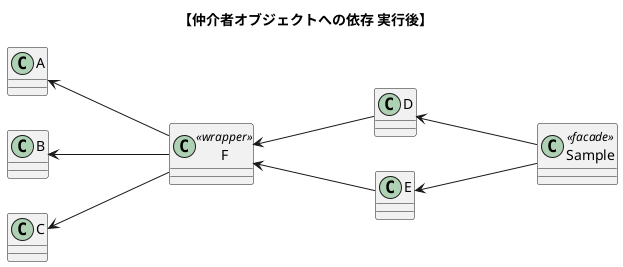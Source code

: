 @startuml map_class_push_CFD
title "【仲介者オブジェクトへの依存 実行後】"
left to right direction

together {
    class "A"
    class "B"
    class "C"
}
class "D"
class "E"
class "F"<<wrapper>>
class "Sample"<<facade>>

"A" <--- "F" 
"B" <--- "F" 
"C" <--- "F"

"F" <--- "D"
"F" <--- "E"

"D" <--- "Sample"
"E" <--- "Sample"

@enduml